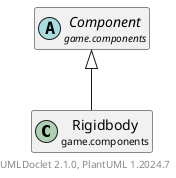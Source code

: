 @startuml
    set namespaceSeparator none
    hide empty fields
    hide empty methods

    class "<size:14>Rigidbody\n<size:10>game.components" as game.components.Rigidbody [[Rigidbody.html]] {
    }

    abstract class "<size:14>Component\n<size:10>game.components" as game.components.Component [[Component.html]]

    game.components.Component <|-- game.components.Rigidbody

    center footer UMLDoclet 2.1.0, PlantUML %version()
@enduml
